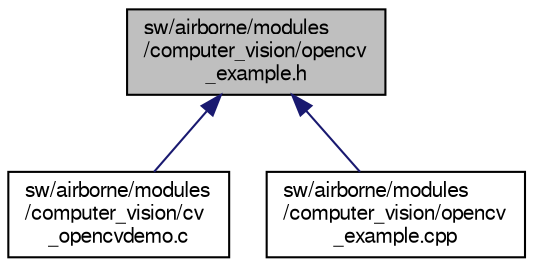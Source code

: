 digraph "sw/airborne/modules/computer_vision/opencv_example.h"
{
  edge [fontname="FreeSans",fontsize="10",labelfontname="FreeSans",labelfontsize="10"];
  node [fontname="FreeSans",fontsize="10",shape=record];
  Node1 [label="sw/airborne/modules\l/computer_vision/opencv\l_example.h",height=0.2,width=0.4,color="black", fillcolor="grey75", style="filled", fontcolor="black"];
  Node1 -> Node2 [dir="back",color="midnightblue",fontsize="10",style="solid",fontname="FreeSans"];
  Node2 [label="sw/airborne/modules\l/computer_vision/cv\l_opencvdemo.c",height=0.2,width=0.4,color="black", fillcolor="white", style="filled",URL="$cv__opencvdemo_8c.html"];
  Node1 -> Node3 [dir="back",color="midnightblue",fontsize="10",style="solid",fontname="FreeSans"];
  Node3 [label="sw/airborne/modules\l/computer_vision/opencv\l_example.cpp",height=0.2,width=0.4,color="black", fillcolor="white", style="filled",URL="$opencv__example_8cpp.html"];
}
